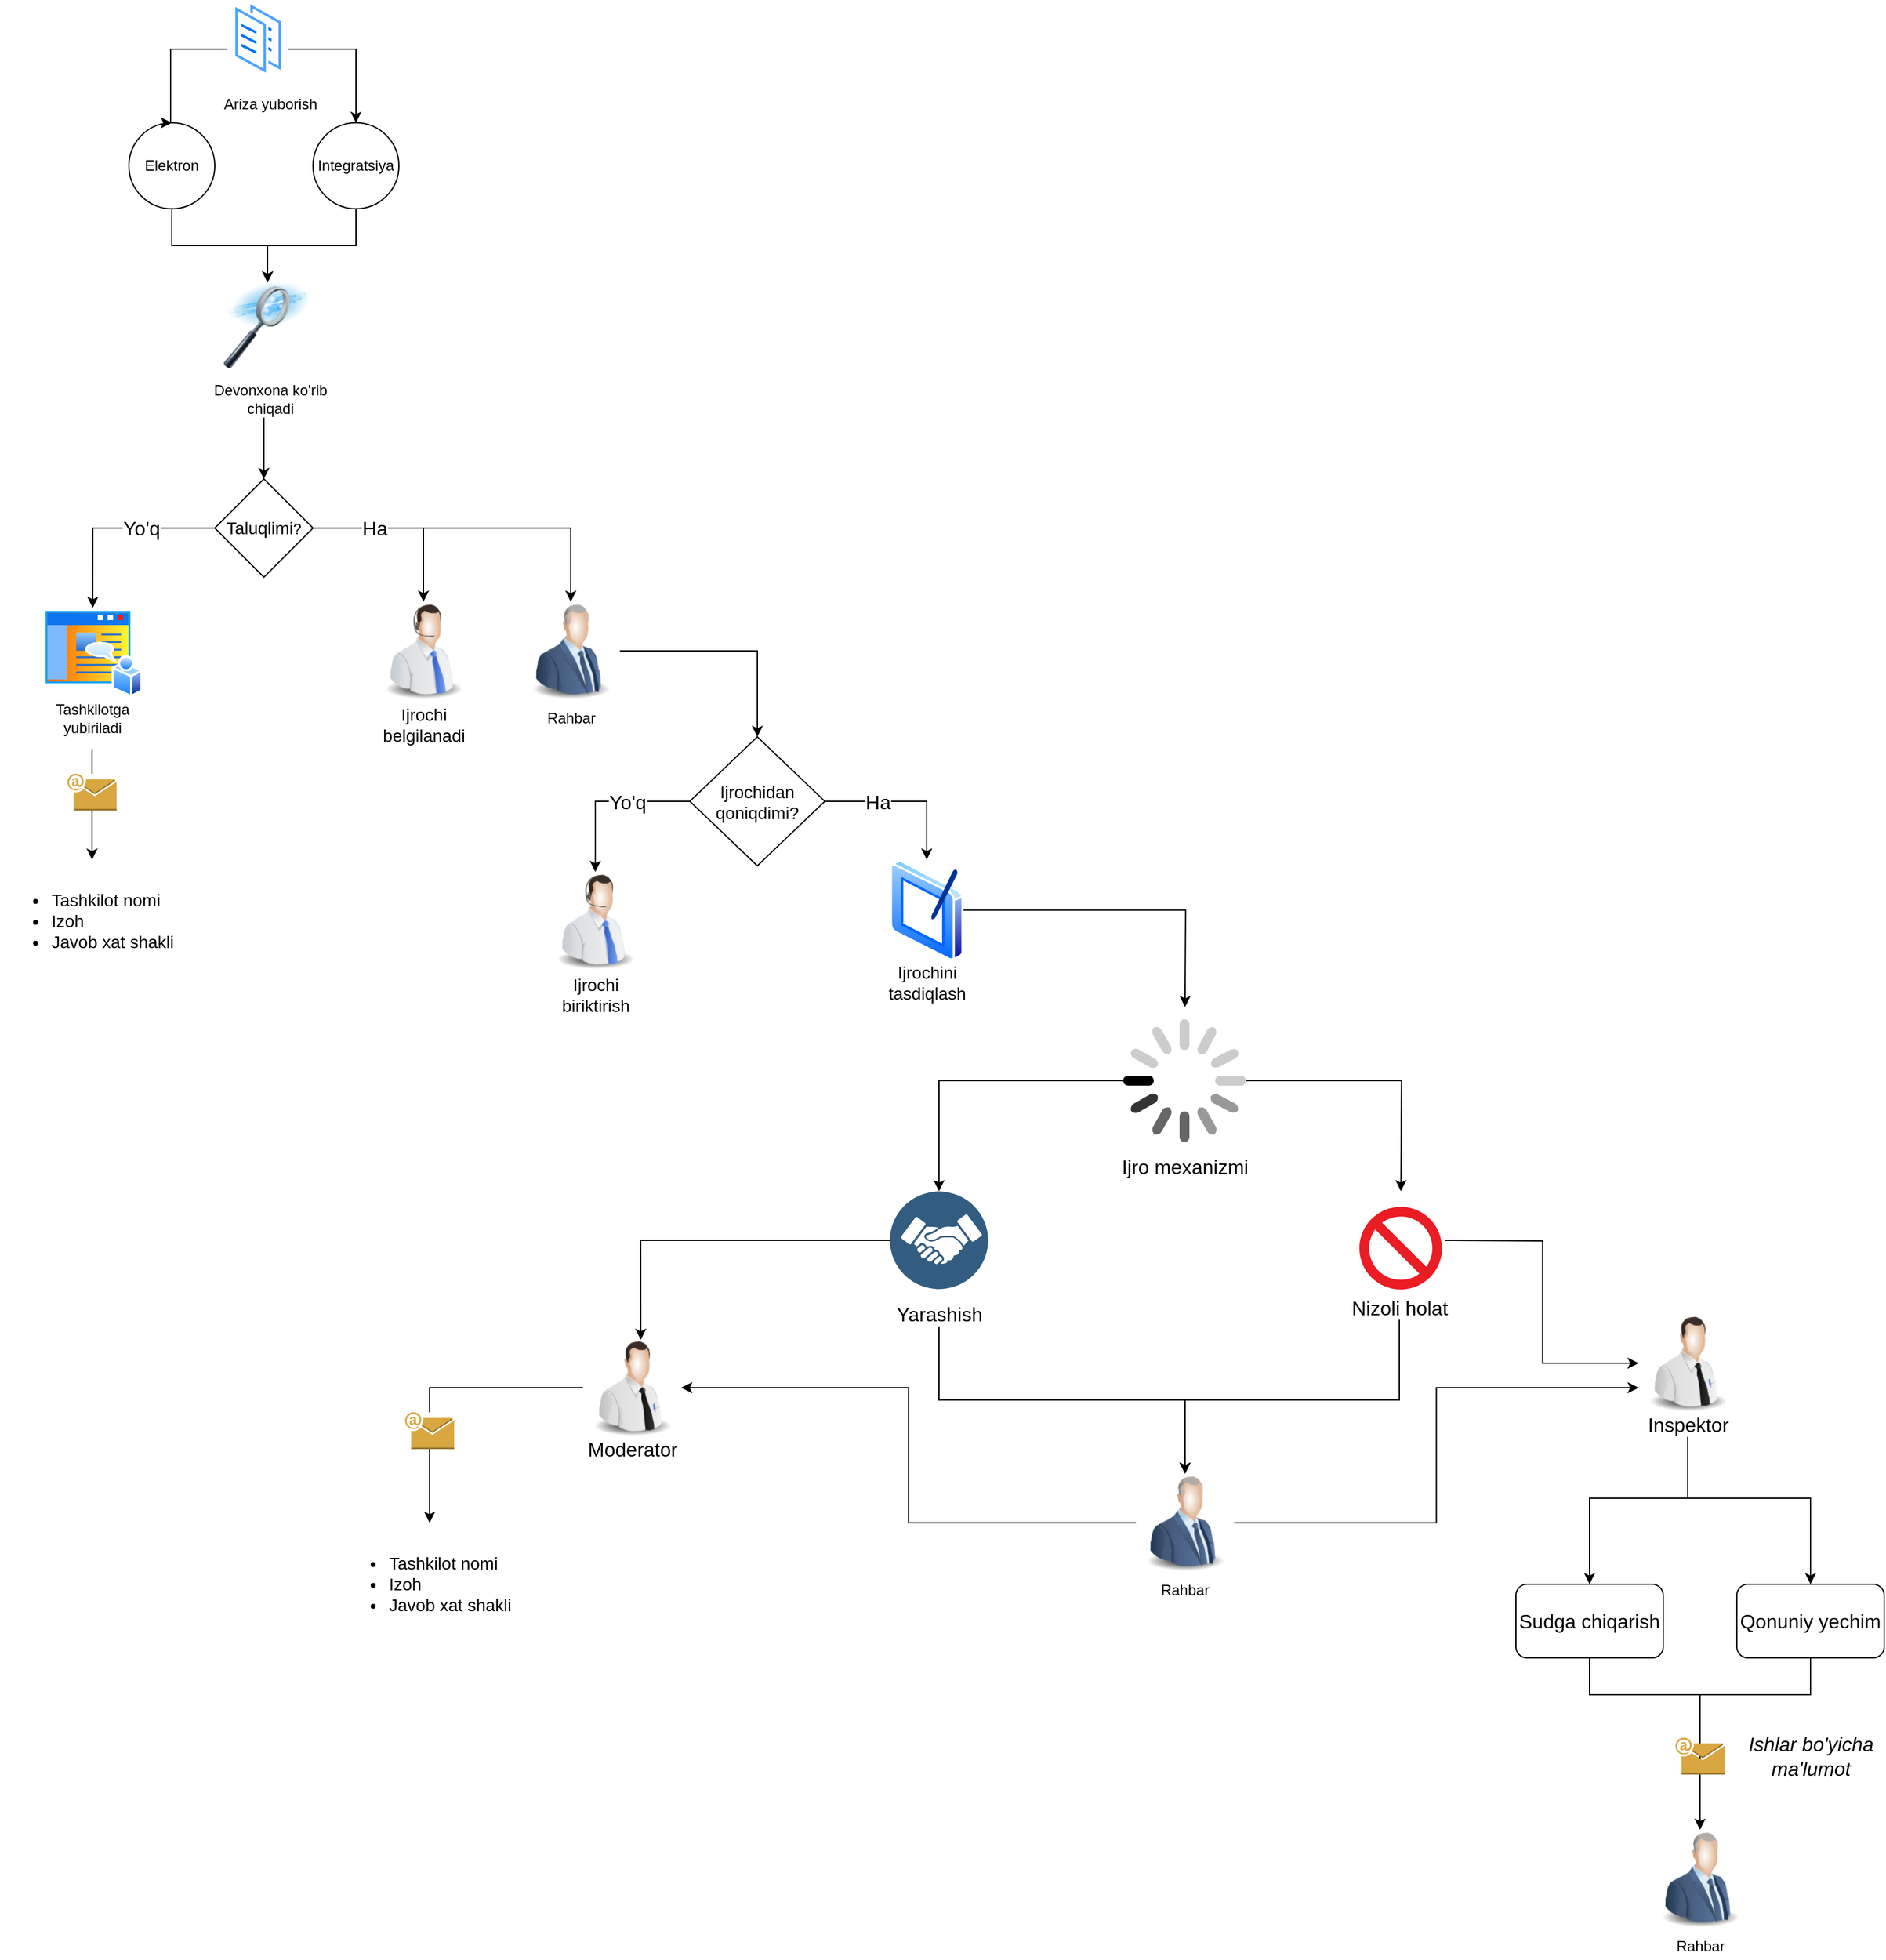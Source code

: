 <mxfile version="16.2.4" type="github">
  <diagram id="izQaTOXjgwaBBo5ZslY1" name="Page-1">
    <mxGraphModel dx="2844" dy="1544" grid="1" gridSize="10" guides="1" tooltips="1" connect="1" arrows="1" fold="1" page="1" pageScale="1" pageWidth="827" pageHeight="1169" math="0" shadow="0">
      <root>
        <mxCell id="0" />
        <mxCell id="1" parent="0" />
        <mxCell id="kGSz1jBk9-SvVaWSlKX9-3" value="" style="group" vertex="1" connectable="0" parent="1">
          <mxGeometry x="310" y="30" width="120" height="100" as="geometry" />
        </mxCell>
        <mxCell id="kGSz1jBk9-SvVaWSlKX9-1" value="" style="aspect=fixed;perimeter=ellipsePerimeter;html=1;align=center;shadow=0;dashed=0;spacingTop=3;image;image=img/lib/active_directory/documents.svg;" vertex="1" parent="kGSz1jBk9-SvVaWSlKX9-3">
          <mxGeometry x="34.667" width="41.25" height="62.5" as="geometry" />
        </mxCell>
        <mxCell id="kGSz1jBk9-SvVaWSlKX9-2" value="Ariza yuborish" style="text;html=1;align=center;verticalAlign=middle;resizable=0;points=[];autosize=1;strokeColor=none;fillColor=none;" vertex="1" parent="kGSz1jBk9-SvVaWSlKX9-3">
          <mxGeometry x="20" y="75" width="90" height="20" as="geometry" />
        </mxCell>
        <mxCell id="kGSz1jBk9-SvVaWSlKX9-6" value="" style="group" vertex="1" connectable="0" parent="1">
          <mxGeometry x="260" y="130" width="220" height="70" as="geometry" />
        </mxCell>
        <mxCell id="kGSz1jBk9-SvVaWSlKX9-4" value="Elektron" style="ellipse;whiteSpace=wrap;html=1;" vertex="1" parent="kGSz1jBk9-SvVaWSlKX9-6">
          <mxGeometry width="70" height="70" as="geometry" />
        </mxCell>
        <mxCell id="kGSz1jBk9-SvVaWSlKX9-5" value="Integratsiya" style="ellipse;whiteSpace=wrap;html=1;" vertex="1" parent="kGSz1jBk9-SvVaWSlKX9-6">
          <mxGeometry x="150" width="70" height="70" as="geometry" />
        </mxCell>
        <mxCell id="kGSz1jBk9-SvVaWSlKX9-7" style="edgeStyle=orthogonalEdgeStyle;rounded=0;orthogonalLoop=1;jettySize=auto;html=1;entryX=0.5;entryY=0;entryDx=0;entryDy=0;" edge="1" parent="1" target="kGSz1jBk9-SvVaWSlKX9-4">
          <mxGeometry relative="1" as="geometry">
            <mxPoint x="340" y="70" as="sourcePoint" />
            <Array as="points">
              <mxPoint x="340" y="70" />
              <mxPoint x="294" y="70" />
            </Array>
          </mxGeometry>
        </mxCell>
        <mxCell id="kGSz1jBk9-SvVaWSlKX9-8" style="edgeStyle=orthogonalEdgeStyle;rounded=0;orthogonalLoop=1;jettySize=auto;html=1;entryX=0.5;entryY=0;entryDx=0;entryDy=0;" edge="1" parent="1" target="kGSz1jBk9-SvVaWSlKX9-5">
          <mxGeometry relative="1" as="geometry">
            <mxPoint x="450" y="140" as="targetPoint" />
            <mxPoint x="390" y="70" as="sourcePoint" />
            <Array as="points">
              <mxPoint x="445" y="70" />
            </Array>
          </mxGeometry>
        </mxCell>
        <mxCell id="kGSz1jBk9-SvVaWSlKX9-11" value="" style="group" vertex="1" connectable="0" parent="1">
          <mxGeometry x="320" y="260" width="110" height="110" as="geometry" />
        </mxCell>
        <mxCell id="kGSz1jBk9-SvVaWSlKX9-9" value="" style="image;html=1;image=img/lib/clip_art/computers/Data_Filtering_128x128.png" vertex="1" parent="kGSz1jBk9-SvVaWSlKX9-11">
          <mxGeometry x="10" width="86" height="70" as="geometry" />
        </mxCell>
        <mxCell id="kGSz1jBk9-SvVaWSlKX9-10" value="Devonxona ko&#39;rib&lt;br&gt;chiqadi" style="text;html=1;align=center;verticalAlign=middle;resizable=0;points=[];autosize=1;strokeColor=none;fillColor=none;" vertex="1" parent="kGSz1jBk9-SvVaWSlKX9-11">
          <mxGeometry y="80" width="110" height="30" as="geometry" />
        </mxCell>
        <mxCell id="kGSz1jBk9-SvVaWSlKX9-13" style="edgeStyle=orthogonalEdgeStyle;rounded=0;orthogonalLoop=1;jettySize=auto;html=1;entryX=0.5;entryY=0;entryDx=0;entryDy=0;" edge="1" parent="1" source="kGSz1jBk9-SvVaWSlKX9-5" target="kGSz1jBk9-SvVaWSlKX9-9">
          <mxGeometry relative="1" as="geometry">
            <Array as="points">
              <mxPoint x="445" y="230" />
              <mxPoint x="373" y="230" />
            </Array>
          </mxGeometry>
        </mxCell>
        <mxCell id="kGSz1jBk9-SvVaWSlKX9-14" style="edgeStyle=orthogonalEdgeStyle;rounded=0;orthogonalLoop=1;jettySize=auto;html=1;entryX=0.5;entryY=0;entryDx=0;entryDy=0;" edge="1" parent="1" source="kGSz1jBk9-SvVaWSlKX9-4" target="kGSz1jBk9-SvVaWSlKX9-9">
          <mxGeometry relative="1" as="geometry">
            <Array as="points">
              <mxPoint x="295" y="230" />
              <mxPoint x="373" y="230" />
            </Array>
          </mxGeometry>
        </mxCell>
        <mxCell id="kGSz1jBk9-SvVaWSlKX9-22" style="edgeStyle=orthogonalEdgeStyle;rounded=0;orthogonalLoop=1;jettySize=auto;html=1;entryX=0.5;entryY=0;entryDx=0;entryDy=0;" edge="1" parent="1" source="kGSz1jBk9-SvVaWSlKX9-15" target="kGSz1jBk9-SvVaWSlKX9-17">
          <mxGeometry relative="1" as="geometry" />
        </mxCell>
        <mxCell id="kGSz1jBk9-SvVaWSlKX9-25" value="Yo&#39;q" style="edgeLabel;html=1;align=center;verticalAlign=middle;resizable=0;points=[];fontSize=16;" vertex="1" connectable="0" parent="kGSz1jBk9-SvVaWSlKX9-22">
          <mxGeometry x="0.404" y="1" relative="1" as="geometry">
            <mxPoint x="38" y="-16" as="offset" />
          </mxGeometry>
        </mxCell>
        <mxCell id="kGSz1jBk9-SvVaWSlKX9-23" style="edgeStyle=orthogonalEdgeStyle;rounded=0;orthogonalLoop=1;jettySize=auto;html=1;entryX=0.5;entryY=0;entryDx=0;entryDy=0;" edge="1" parent="1" source="kGSz1jBk9-SvVaWSlKX9-15" target="kGSz1jBk9-SvVaWSlKX9-16">
          <mxGeometry relative="1" as="geometry" />
        </mxCell>
        <mxCell id="kGSz1jBk9-SvVaWSlKX9-31" style="edgeStyle=orthogonalEdgeStyle;rounded=0;orthogonalLoop=1;jettySize=auto;html=1;entryX=0.5;entryY=0;entryDx=0;entryDy=0;fontSize=14;" edge="1" parent="1" source="kGSz1jBk9-SvVaWSlKX9-15" target="kGSz1jBk9-SvVaWSlKX9-29">
          <mxGeometry relative="1" as="geometry" />
        </mxCell>
        <mxCell id="kGSz1jBk9-SvVaWSlKX9-32" value="Ha" style="edgeLabel;html=1;align=center;verticalAlign=middle;resizable=0;points=[];fontSize=16;" vertex="1" connectable="0" parent="kGSz1jBk9-SvVaWSlKX9-31">
          <mxGeometry x="-0.267" y="-3" relative="1" as="geometry">
            <mxPoint x="-5" y="-3" as="offset" />
          </mxGeometry>
        </mxCell>
        <mxCell id="kGSz1jBk9-SvVaWSlKX9-15" value="&lt;font style=&quot;font-size: 14px&quot;&gt;Taluqlimi&lt;/font&gt;?" style="rhombus;whiteSpace=wrap;html=1;" vertex="1" parent="1">
          <mxGeometry x="330" y="420" width="80" height="80" as="geometry" />
        </mxCell>
        <mxCell id="kGSz1jBk9-SvVaWSlKX9-34" style="edgeStyle=orthogonalEdgeStyle;rounded=0;orthogonalLoop=1;jettySize=auto;html=1;entryX=0.5;entryY=0;entryDx=0;entryDy=0;fontSize=14;startArrow=none;" edge="1" parent="1" source="kGSz1jBk9-SvVaWSlKX9-36" target="kGSz1jBk9-SvVaWSlKX9-33">
          <mxGeometry relative="1" as="geometry">
            <mxPoint x="230" y="640" as="sourcePoint" />
          </mxGeometry>
        </mxCell>
        <mxCell id="kGSz1jBk9-SvVaWSlKX9-17" value="" style="aspect=fixed;perimeter=ellipsePerimeter;html=1;align=center;shadow=0;dashed=0;spacingTop=3;image;image=img/lib/active_directory/home_page.svg;" vertex="1" parent="1">
          <mxGeometry x="190" y="525" width="81.11" height="73" as="geometry" />
        </mxCell>
        <mxCell id="kGSz1jBk9-SvVaWSlKX9-18" value="Tashkilotga &lt;br&gt;yubiriladi" style="text;html=1;align=center;verticalAlign=middle;resizable=0;points=[];autosize=1;strokeColor=none;fillColor=none;" vertex="1" parent="1">
          <mxGeometry x="190" y="600" width="80" height="30" as="geometry" />
        </mxCell>
        <mxCell id="kGSz1jBk9-SvVaWSlKX9-21" value="" style="group" vertex="1" connectable="0" parent="1">
          <mxGeometry x="580" y="520" width="80" height="105" as="geometry" />
        </mxCell>
        <mxCell id="kGSz1jBk9-SvVaWSlKX9-16" value="" style="image;html=1;image=img/lib/clip_art/people/Suit_Man_Blue_128x128.png" vertex="1" parent="kGSz1jBk9-SvVaWSlKX9-21">
          <mxGeometry width="80" height="80" as="geometry" />
        </mxCell>
        <mxCell id="kGSz1jBk9-SvVaWSlKX9-19" value="Rahbar" style="text;html=1;align=center;verticalAlign=middle;resizable=0;points=[];autosize=1;strokeColor=none;fillColor=none;" vertex="1" parent="kGSz1jBk9-SvVaWSlKX9-21">
          <mxGeometry x="15" y="85" width="50" height="20" as="geometry" />
        </mxCell>
        <mxCell id="kGSz1jBk9-SvVaWSlKX9-26" style="edgeStyle=orthogonalEdgeStyle;rounded=0;orthogonalLoop=1;jettySize=auto;html=1;entryX=0.5;entryY=0;entryDx=0;entryDy=0;" edge="1" parent="1" source="kGSz1jBk9-SvVaWSlKX9-10" target="kGSz1jBk9-SvVaWSlKX9-15">
          <mxGeometry relative="1" as="geometry">
            <Array as="points">
              <mxPoint x="370" y="380" />
              <mxPoint x="370" y="380" />
            </Array>
          </mxGeometry>
        </mxCell>
        <mxCell id="kGSz1jBk9-SvVaWSlKX9-30" value="" style="group" vertex="1" connectable="0" parent="1">
          <mxGeometry x="460" y="520" width="80" height="120" as="geometry" />
        </mxCell>
        <mxCell id="kGSz1jBk9-SvVaWSlKX9-28" value="Ijrochi &lt;br&gt;belgilanadi" style="text;html=1;align=center;verticalAlign=middle;resizable=0;points=[];autosize=1;strokeColor=none;fillColor=none;fontSize=14;" vertex="1" parent="kGSz1jBk9-SvVaWSlKX9-30">
          <mxGeometry y="80" width="80" height="40" as="geometry" />
        </mxCell>
        <mxCell id="kGSz1jBk9-SvVaWSlKX9-29" value="" style="image;html=1;image=img/lib/clip_art/people/Telesales_Man_128x128.png;fontSize=14;" vertex="1" parent="kGSz1jBk9-SvVaWSlKX9-30">
          <mxGeometry width="80" height="80" as="geometry" />
        </mxCell>
        <mxCell id="kGSz1jBk9-SvVaWSlKX9-33" value="&lt;ul&gt;&lt;li&gt;Tashkilot nomi&lt;/li&gt;&lt;li&gt;&lt;span&gt;Izoh&lt;/span&gt;&lt;/li&gt;&lt;li&gt;&lt;span&gt;Javob xat shakli&lt;/span&gt;&lt;br&gt;&lt;/li&gt;&lt;/ul&gt;" style="text;strokeColor=none;fillColor=none;html=1;whiteSpace=wrap;verticalAlign=middle;overflow=hidden;fontSize=14;" vertex="1" parent="1">
          <mxGeometry x="155" y="730" width="150" height="100" as="geometry" />
        </mxCell>
        <mxCell id="kGSz1jBk9-SvVaWSlKX9-36" value="" style="outlineConnect=0;dashed=0;verticalLabelPosition=bottom;verticalAlign=top;align=center;html=1;shape=mxgraph.aws3.email;fillColor=#D9A741;gradientColor=none;fontSize=14;" vertex="1" parent="1">
          <mxGeometry x="210" y="660" width="40" height="30" as="geometry" />
        </mxCell>
        <mxCell id="kGSz1jBk9-SvVaWSlKX9-37" value="" style="edgeStyle=orthogonalEdgeStyle;rounded=0;orthogonalLoop=1;jettySize=auto;html=1;entryX=0.5;entryY=0;entryDx=0;entryDy=0;fontSize=14;endArrow=none;" edge="1" parent="1" target="kGSz1jBk9-SvVaWSlKX9-36">
          <mxGeometry relative="1" as="geometry">
            <mxPoint x="230" y="640" as="sourcePoint" />
            <mxPoint x="230" y="730" as="targetPoint" />
          </mxGeometry>
        </mxCell>
        <mxCell id="kGSz1jBk9-SvVaWSlKX9-51" style="edgeStyle=orthogonalEdgeStyle;rounded=0;orthogonalLoop=1;jettySize=auto;html=1;entryX=0.5;entryY=0;entryDx=0;entryDy=0;fontSize=14;" edge="1" parent="1" source="kGSz1jBk9-SvVaWSlKX9-40" target="kGSz1jBk9-SvVaWSlKX9-47">
          <mxGeometry relative="1" as="geometry" />
        </mxCell>
        <mxCell id="kGSz1jBk9-SvVaWSlKX9-53" value="Ha" style="edgeLabel;html=1;align=center;verticalAlign=middle;resizable=0;points=[];fontSize=16;" vertex="1" connectable="0" parent="kGSz1jBk9-SvVaWSlKX9-51">
          <mxGeometry x="-0.556" y="-1" relative="1" as="geometry">
            <mxPoint x="14" y="-1" as="offset" />
          </mxGeometry>
        </mxCell>
        <mxCell id="kGSz1jBk9-SvVaWSlKX9-52" style="edgeStyle=orthogonalEdgeStyle;rounded=0;orthogonalLoop=1;jettySize=auto;html=1;entryX=0.5;entryY=0;entryDx=0;entryDy=0;fontSize=14;" edge="1" parent="1" source="kGSz1jBk9-SvVaWSlKX9-40" target="kGSz1jBk9-SvVaWSlKX9-43">
          <mxGeometry relative="1" as="geometry" />
        </mxCell>
        <mxCell id="kGSz1jBk9-SvVaWSlKX9-54" value="Yo&#39;q" style="edgeLabel;html=1;align=center;verticalAlign=middle;resizable=0;points=[];fontSize=16;" vertex="1" connectable="0" parent="kGSz1jBk9-SvVaWSlKX9-52">
          <mxGeometry x="-0.242" relative="1" as="geometry">
            <mxPoint as="offset" />
          </mxGeometry>
        </mxCell>
        <mxCell id="kGSz1jBk9-SvVaWSlKX9-40" value="Ijrochidan qoniqdimi?" style="rhombus;whiteSpace=wrap;html=1;fontSize=14;" vertex="1" parent="1">
          <mxGeometry x="717" y="630" width="110" height="105" as="geometry" />
        </mxCell>
        <mxCell id="kGSz1jBk9-SvVaWSlKX9-41" value="" style="group" vertex="1" connectable="0" parent="1">
          <mxGeometry x="600" y="740" width="80" height="120" as="geometry" />
        </mxCell>
        <mxCell id="kGSz1jBk9-SvVaWSlKX9-42" value="Ijrochi &lt;br&gt;biriktirish" style="text;html=1;align=center;verticalAlign=middle;resizable=0;points=[];autosize=1;strokeColor=none;fillColor=none;fontSize=14;" vertex="1" parent="kGSz1jBk9-SvVaWSlKX9-41">
          <mxGeometry x="5" y="80" width="70" height="40" as="geometry" />
        </mxCell>
        <mxCell id="kGSz1jBk9-SvVaWSlKX9-43" value="" style="image;html=1;image=img/lib/clip_art/people/Telesales_Man_128x128.png;fontSize=14;" vertex="1" parent="kGSz1jBk9-SvVaWSlKX9-41">
          <mxGeometry width="80" height="80" as="geometry" />
        </mxCell>
        <mxCell id="kGSz1jBk9-SvVaWSlKX9-49" value="" style="group" vertex="1" connectable="0" parent="1">
          <mxGeometry x="870" y="730" width="80" height="120" as="geometry" />
        </mxCell>
        <mxCell id="kGSz1jBk9-SvVaWSlKX9-47" value="" style="aspect=fixed;perimeter=ellipsePerimeter;html=1;align=center;shadow=0;dashed=0;spacingTop=3;image;image=img/lib/active_directory/tablet_pc.svg;fontSize=14;" vertex="1" parent="kGSz1jBk9-SvVaWSlKX9-49">
          <mxGeometry x="10" width="60" height="82.19" as="geometry" />
        </mxCell>
        <mxCell id="kGSz1jBk9-SvVaWSlKX9-48" value="Ijrochini&lt;br&gt;tasdiqlash" style="text;html=1;align=center;verticalAlign=middle;resizable=0;points=[];autosize=1;strokeColor=none;fillColor=none;fontSize=14;" vertex="1" parent="kGSz1jBk9-SvVaWSlKX9-49">
          <mxGeometry y="80" width="80" height="40" as="geometry" />
        </mxCell>
        <mxCell id="kGSz1jBk9-SvVaWSlKX9-50" style="edgeStyle=orthogonalEdgeStyle;rounded=0;orthogonalLoop=1;jettySize=auto;html=1;entryX=0.5;entryY=0;entryDx=0;entryDy=0;fontSize=14;" edge="1" parent="1" source="kGSz1jBk9-SvVaWSlKX9-16" target="kGSz1jBk9-SvVaWSlKX9-40">
          <mxGeometry relative="1" as="geometry" />
        </mxCell>
        <mxCell id="kGSz1jBk9-SvVaWSlKX9-58" value="" style="group" vertex="1" connectable="0" parent="1">
          <mxGeometry x="1060" y="850" width="120.88" height="150" as="geometry" />
        </mxCell>
        <mxCell id="kGSz1jBk9-SvVaWSlKX9-56" value="Ijro mexanizmi&lt;br&gt;" style="text;html=1;align=center;verticalAlign=middle;resizable=0;points=[];autosize=1;strokeColor=none;fillColor=none;fontSize=16;" vertex="1" parent="kGSz1jBk9-SvVaWSlKX9-58">
          <mxGeometry y="120" width="120" height="20" as="geometry" />
        </mxCell>
        <mxCell id="kGSz1jBk9-SvVaWSlKX9-60" value="" style="html=1;verticalLabelPosition=bottom;labelBackgroundColor=#ffffff;verticalAlign=top;shadow=0;dashed=0;strokeWidth=2;shape=mxgraph.ios7.misc.loading_circle;fontSize=16;" vertex="1" parent="kGSz1jBk9-SvVaWSlKX9-58">
          <mxGeometry x="10" y="10" width="100" height="100" as="geometry" />
        </mxCell>
        <mxCell id="kGSz1jBk9-SvVaWSlKX9-59" style="edgeStyle=orthogonalEdgeStyle;rounded=0;orthogonalLoop=1;jettySize=auto;html=1;fontSize=16;" edge="1" parent="1" source="kGSz1jBk9-SvVaWSlKX9-47">
          <mxGeometry relative="1" as="geometry">
            <mxPoint x="1120.44" y="850" as="targetPoint" />
          </mxGeometry>
        </mxCell>
        <mxCell id="kGSz1jBk9-SvVaWSlKX9-65" value="" style="group" vertex="1" connectable="0" parent="1">
          <mxGeometry x="1080.44" y="1230" width="80" height="105" as="geometry" />
        </mxCell>
        <mxCell id="kGSz1jBk9-SvVaWSlKX9-66" value="" style="image;html=1;image=img/lib/clip_art/people/Suit_Man_Blue_128x128.png" vertex="1" parent="kGSz1jBk9-SvVaWSlKX9-65">
          <mxGeometry width="80" height="80" as="geometry" />
        </mxCell>
        <mxCell id="kGSz1jBk9-SvVaWSlKX9-67" value="Rahbar" style="text;html=1;align=center;verticalAlign=middle;resizable=0;points=[];autosize=1;strokeColor=none;fillColor=none;" vertex="1" parent="kGSz1jBk9-SvVaWSlKX9-65">
          <mxGeometry x="15" y="85" width="50" height="20" as="geometry" />
        </mxCell>
        <mxCell id="kGSz1jBk9-SvVaWSlKX9-68" style="edgeStyle=orthogonalEdgeStyle;rounded=0;orthogonalLoop=1;jettySize=auto;html=1;entryX=0.5;entryY=0;entryDx=0;entryDy=0;fontSize=16;" edge="1" parent="1" source="kGSz1jBk9-SvVaWSlKX9-60" target="kGSz1jBk9-SvVaWSlKX9-61">
          <mxGeometry relative="1" as="geometry" />
        </mxCell>
        <mxCell id="kGSz1jBk9-SvVaWSlKX9-69" style="edgeStyle=orthogonalEdgeStyle;rounded=0;orthogonalLoop=1;jettySize=auto;html=1;fontSize=16;" edge="1" parent="1" source="kGSz1jBk9-SvVaWSlKX9-60">
          <mxGeometry relative="1" as="geometry">
            <mxPoint x="1296.3" y="1000" as="targetPoint" />
          </mxGeometry>
        </mxCell>
        <mxCell id="kGSz1jBk9-SvVaWSlKX9-70" value="" style="group" vertex="1" connectable="0" parent="1">
          <mxGeometry x="880" y="1000" width="85" height="110" as="geometry" />
        </mxCell>
        <mxCell id="kGSz1jBk9-SvVaWSlKX9-61" value="" style="aspect=fixed;perimeter=ellipsePerimeter;html=1;align=center;shadow=0;dashed=0;fontColor=#4277BB;labelBackgroundColor=#ffffff;fontSize=12;spacingTop=3;image;image=img/lib/ibm/blockchain/membership_services_provider_api.svg;" vertex="1" parent="kGSz1jBk9-SvVaWSlKX9-70">
          <mxGeometry width="80" height="80" as="geometry" />
        </mxCell>
        <mxCell id="kGSz1jBk9-SvVaWSlKX9-64" value="Yarashish" style="text;html=1;align=center;verticalAlign=middle;resizable=0;points=[];autosize=1;strokeColor=none;fillColor=none;fontSize=16;" vertex="1" parent="kGSz1jBk9-SvVaWSlKX9-70">
          <mxGeometry x="-5" y="90" width="90" height="20" as="geometry" />
        </mxCell>
        <mxCell id="kGSz1jBk9-SvVaWSlKX9-72" value="" style="group" vertex="1" connectable="0" parent="1">
          <mxGeometry x="1240" y="1000" width="110" height="110" as="geometry" />
        </mxCell>
        <mxCell id="kGSz1jBk9-SvVaWSlKX9-63" value="Nizoli holat" style="text;html=1;align=center;verticalAlign=middle;resizable=0;points=[];autosize=1;strokeColor=none;fillColor=none;fontSize=16;" vertex="1" parent="kGSz1jBk9-SvVaWSlKX9-72">
          <mxGeometry x="10" y="84.615" width="90" height="20" as="geometry" />
        </mxCell>
        <mxCell id="kGSz1jBk9-SvVaWSlKX9-85" value="" style="sketch=0;aspect=fixed;pointerEvents=1;shadow=0;dashed=0;html=1;strokeColor=none;labelPosition=center;verticalLabelPosition=bottom;verticalAlign=top;align=center;shape=mxgraph.mscae.enterprise.not_allowed;fillColor=#EA1C24;fontSize=16;" vertex="1" parent="kGSz1jBk9-SvVaWSlKX9-72">
          <mxGeometry x="22.5" y="12.69" width="67.31" height="67.31" as="geometry" />
        </mxCell>
        <mxCell id="kGSz1jBk9-SvVaWSlKX9-74" value="&lt;ul&gt;&lt;li&gt;Tashkilot nomi&lt;/li&gt;&lt;li&gt;&lt;span&gt;Izoh&lt;/span&gt;&lt;/li&gt;&lt;li&gt;&lt;span&gt;Javob xat shakli&lt;/span&gt;&lt;br&gt;&lt;/li&gt;&lt;/ul&gt;" style="text;strokeColor=none;fillColor=none;html=1;whiteSpace=wrap;verticalAlign=middle;overflow=hidden;fontSize=14;" vertex="1" parent="1">
          <mxGeometry x="430" y="1270" width="150" height="100" as="geometry" />
        </mxCell>
        <mxCell id="kGSz1jBk9-SvVaWSlKX9-78" style="edgeStyle=orthogonalEdgeStyle;rounded=0;orthogonalLoop=1;jettySize=auto;html=1;entryX=0.5;entryY=0;entryDx=0;entryDy=0;fontSize=16;" edge="1" parent="1" source="kGSz1jBk9-SvVaWSlKX9-63" target="kGSz1jBk9-SvVaWSlKX9-66">
          <mxGeometry relative="1" as="geometry">
            <Array as="points">
              <mxPoint x="1295" y="1170" />
              <mxPoint x="1120" y="1170" />
            </Array>
          </mxGeometry>
        </mxCell>
        <mxCell id="kGSz1jBk9-SvVaWSlKX9-79" style="edgeStyle=orthogonalEdgeStyle;rounded=0;orthogonalLoop=1;jettySize=auto;html=1;fontSize=16;entryX=0.5;entryY=0;entryDx=0;entryDy=0;" edge="1" parent="1" source="kGSz1jBk9-SvVaWSlKX9-64" target="kGSz1jBk9-SvVaWSlKX9-66">
          <mxGeometry relative="1" as="geometry">
            <mxPoint x="1120" y="1190" as="targetPoint" />
            <Array as="points">
              <mxPoint x="920" y="1170" />
              <mxPoint x="1120" y="1170" />
            </Array>
          </mxGeometry>
        </mxCell>
        <mxCell id="kGSz1jBk9-SvVaWSlKX9-82" value="" style="group" vertex="1" connectable="0" parent="1">
          <mxGeometry x="1490" y="1100" width="80" height="100" as="geometry" />
        </mxCell>
        <mxCell id="kGSz1jBk9-SvVaWSlKX9-80" value="" style="image;html=1;image=img/lib/clip_art/people/Tech_Man_128x128.png;fontSize=16;" vertex="1" parent="kGSz1jBk9-SvVaWSlKX9-82">
          <mxGeometry width="80" height="80" as="geometry" />
        </mxCell>
        <mxCell id="kGSz1jBk9-SvVaWSlKX9-81" value="Inspektor" style="text;html=1;align=center;verticalAlign=middle;resizable=0;points=[];autosize=1;strokeColor=none;fillColor=none;fontSize=16;" vertex="1" parent="kGSz1jBk9-SvVaWSlKX9-82">
          <mxGeometry y="80" width="80" height="20" as="geometry" />
        </mxCell>
        <mxCell id="kGSz1jBk9-SvVaWSlKX9-83" style="edgeStyle=orthogonalEdgeStyle;rounded=0;orthogonalLoop=1;jettySize=auto;html=1;entryX=0;entryY=0.5;entryDx=0;entryDy=0;fontSize=16;" edge="1" parent="1" target="kGSz1jBk9-SvVaWSlKX9-80">
          <mxGeometry relative="1" as="geometry">
            <mxPoint x="1332.5" y="1040" as="sourcePoint" />
          </mxGeometry>
        </mxCell>
        <mxCell id="kGSz1jBk9-SvVaWSlKX9-86" value="" style="group" vertex="1" connectable="0" parent="1">
          <mxGeometry x="630" y="1120" width="85" height="100" as="geometry" />
        </mxCell>
        <mxCell id="kGSz1jBk9-SvVaWSlKX9-87" value="" style="image;html=1;image=img/lib/clip_art/people/Tech_Man_128x128.png;fontSize=16;" vertex="1" parent="kGSz1jBk9-SvVaWSlKX9-86">
          <mxGeometry width="80" height="80" as="geometry" />
        </mxCell>
        <mxCell id="kGSz1jBk9-SvVaWSlKX9-88" value="Moderator" style="text;html=1;align=center;verticalAlign=middle;resizable=0;points=[];autosize=1;strokeColor=none;fillColor=none;fontSize=16;" vertex="1" parent="kGSz1jBk9-SvVaWSlKX9-86">
          <mxGeometry x="-5" y="80" width="90" height="20" as="geometry" />
        </mxCell>
        <mxCell id="kGSz1jBk9-SvVaWSlKX9-89" style="edgeStyle=orthogonalEdgeStyle;rounded=0;orthogonalLoop=1;jettySize=auto;html=1;entryX=0.588;entryY=0.013;entryDx=0;entryDy=0;entryPerimeter=0;fontSize=16;" edge="1" parent="1" source="kGSz1jBk9-SvVaWSlKX9-61" target="kGSz1jBk9-SvVaWSlKX9-87">
          <mxGeometry relative="1" as="geometry" />
        </mxCell>
        <mxCell id="kGSz1jBk9-SvVaWSlKX9-90" style="edgeStyle=orthogonalEdgeStyle;rounded=0;orthogonalLoop=1;jettySize=auto;html=1;entryX=1;entryY=0.5;entryDx=0;entryDy=0;fontSize=16;" edge="1" parent="1" source="kGSz1jBk9-SvVaWSlKX9-66" target="kGSz1jBk9-SvVaWSlKX9-87">
          <mxGeometry relative="1" as="geometry" />
        </mxCell>
        <mxCell id="kGSz1jBk9-SvVaWSlKX9-91" style="edgeStyle=orthogonalEdgeStyle;rounded=0;orthogonalLoop=1;jettySize=auto;html=1;entryX=0.5;entryY=0;entryDx=0;entryDy=0;fontSize=16;startArrow=none;" edge="1" parent="1" source="kGSz1jBk9-SvVaWSlKX9-76" target="kGSz1jBk9-SvVaWSlKX9-74">
          <mxGeometry relative="1" as="geometry" />
        </mxCell>
        <mxCell id="kGSz1jBk9-SvVaWSlKX9-76" value="" style="outlineConnect=0;dashed=0;verticalLabelPosition=bottom;verticalAlign=top;align=center;html=1;shape=mxgraph.aws3.email;fillColor=#D9A741;gradientColor=none;fontSize=14;" vertex="1" parent="1">
          <mxGeometry x="485" y="1180" width="40" height="30" as="geometry" />
        </mxCell>
        <mxCell id="kGSz1jBk9-SvVaWSlKX9-92" value="" style="edgeStyle=orthogonalEdgeStyle;rounded=0;orthogonalLoop=1;jettySize=auto;html=1;entryX=0.5;entryY=0;entryDx=0;entryDy=0;fontSize=16;endArrow=none;" edge="1" parent="1" source="kGSz1jBk9-SvVaWSlKX9-87" target="kGSz1jBk9-SvVaWSlKX9-76">
          <mxGeometry relative="1" as="geometry">
            <mxPoint x="630" y="1160" as="sourcePoint" />
            <mxPoint x="505" y="1270" as="targetPoint" />
          </mxGeometry>
        </mxCell>
        <mxCell id="kGSz1jBk9-SvVaWSlKX9-93" style="edgeStyle=orthogonalEdgeStyle;rounded=0;orthogonalLoop=1;jettySize=auto;html=1;entryX=0;entryY=0.75;entryDx=0;entryDy=0;fontSize=16;" edge="1" parent="1" source="kGSz1jBk9-SvVaWSlKX9-66" target="kGSz1jBk9-SvVaWSlKX9-80">
          <mxGeometry relative="1" as="geometry" />
        </mxCell>
        <mxCell id="kGSz1jBk9-SvVaWSlKX9-102" style="edgeStyle=orthogonalEdgeStyle;rounded=0;orthogonalLoop=1;jettySize=auto;html=1;entryX=0.5;entryY=0;entryDx=0;entryDy=0;fontSize=16;startArrow=none;" edge="1" parent="1" source="kGSz1jBk9-SvVaWSlKX9-103" target="kGSz1jBk9-SvVaWSlKX9-99">
          <mxGeometry relative="1" as="geometry">
            <Array as="points">
              <mxPoint x="1540" y="1410" />
              <mxPoint x="1540" y="1520" />
            </Array>
          </mxGeometry>
        </mxCell>
        <mxCell id="kGSz1jBk9-SvVaWSlKX9-94" value="Qonuniy yechim" style="rounded=1;whiteSpace=wrap;html=1;fontSize=16;" vertex="1" parent="1">
          <mxGeometry x="1570" y="1320" width="120" height="60" as="geometry" />
        </mxCell>
        <mxCell id="kGSz1jBk9-SvVaWSlKX9-95" value="Sudga chiqarish" style="rounded=1;whiteSpace=wrap;html=1;fontSize=16;" vertex="1" parent="1">
          <mxGeometry x="1390" y="1320" width="120" height="60" as="geometry" />
        </mxCell>
        <mxCell id="kGSz1jBk9-SvVaWSlKX9-96" style="edgeStyle=orthogonalEdgeStyle;rounded=0;orthogonalLoop=1;jettySize=auto;html=1;entryX=0.5;entryY=0;entryDx=0;entryDy=0;fontSize=16;" edge="1" parent="1" target="kGSz1jBk9-SvVaWSlKX9-95">
          <mxGeometry relative="1" as="geometry">
            <mxPoint x="1530" y="1200" as="sourcePoint" />
            <Array as="points">
              <mxPoint x="1530" y="1250" />
              <mxPoint x="1450" y="1250" />
            </Array>
          </mxGeometry>
        </mxCell>
        <mxCell id="kGSz1jBk9-SvVaWSlKX9-97" style="edgeStyle=orthogonalEdgeStyle;rounded=0;orthogonalLoop=1;jettySize=auto;html=1;entryX=0.5;entryY=0;entryDx=0;entryDy=0;fontSize=16;" edge="1" parent="1" target="kGSz1jBk9-SvVaWSlKX9-94">
          <mxGeometry relative="1" as="geometry">
            <mxPoint x="1530" y="1220" as="sourcePoint" />
            <Array as="points">
              <mxPoint x="1530" y="1250" />
              <mxPoint x="1630" y="1250" />
            </Array>
          </mxGeometry>
        </mxCell>
        <mxCell id="kGSz1jBk9-SvVaWSlKX9-98" value="" style="group" vertex="1" connectable="0" parent="1">
          <mxGeometry x="1500" y="1520" width="80" height="105" as="geometry" />
        </mxCell>
        <mxCell id="kGSz1jBk9-SvVaWSlKX9-99" value="" style="image;html=1;image=img/lib/clip_art/people/Suit_Man_Blue_128x128.png" vertex="1" parent="kGSz1jBk9-SvVaWSlKX9-98">
          <mxGeometry width="80" height="80" as="geometry" />
        </mxCell>
        <mxCell id="kGSz1jBk9-SvVaWSlKX9-100" value="Rahbar" style="text;html=1;align=center;verticalAlign=middle;resizable=0;points=[];autosize=1;strokeColor=none;fillColor=none;" vertex="1" parent="kGSz1jBk9-SvVaWSlKX9-98">
          <mxGeometry x="15" y="85" width="50" height="20" as="geometry" />
        </mxCell>
        <mxCell id="kGSz1jBk9-SvVaWSlKX9-104" value="" style="edgeStyle=orthogonalEdgeStyle;rounded=0;orthogonalLoop=1;jettySize=auto;html=1;entryX=0.5;entryY=0;entryDx=0;entryDy=0;fontSize=16;endArrow=none;" edge="1" parent="1" source="kGSz1jBk9-SvVaWSlKX9-95" target="kGSz1jBk9-SvVaWSlKX9-103">
          <mxGeometry relative="1" as="geometry">
            <mxPoint x="1450" y="1380" as="sourcePoint" />
            <mxPoint x="1540" y="1520" as="targetPoint" />
            <Array as="points">
              <mxPoint x="1450" y="1410" />
              <mxPoint x="1540" y="1410" />
            </Array>
          </mxGeometry>
        </mxCell>
        <mxCell id="kGSz1jBk9-SvVaWSlKX9-105" value="&lt;i&gt;Ishlar bo&#39;yicha &lt;br&gt;ma&#39;lumot&lt;/i&gt;" style="text;html=1;align=center;verticalAlign=middle;resizable=0;points=[];autosize=1;strokeColor=none;fillColor=none;fontSize=16;" vertex="1" parent="1">
          <mxGeometry x="1570" y="1440" width="120" height="40" as="geometry" />
        </mxCell>
        <mxCell id="kGSz1jBk9-SvVaWSlKX9-103" value="" style="outlineConnect=0;dashed=0;verticalLabelPosition=bottom;verticalAlign=top;align=center;html=1;shape=mxgraph.aws3.email;fillColor=#D9A741;gradientColor=none;fontSize=14;" vertex="1" parent="1">
          <mxGeometry x="1520" y="1445" width="40" height="30" as="geometry" />
        </mxCell>
        <mxCell id="kGSz1jBk9-SvVaWSlKX9-106" value="" style="edgeStyle=orthogonalEdgeStyle;rounded=0;orthogonalLoop=1;jettySize=auto;html=1;entryX=0.5;entryY=0;entryDx=0;entryDy=0;fontSize=16;endArrow=none;" edge="1" parent="1" source="kGSz1jBk9-SvVaWSlKX9-94" target="kGSz1jBk9-SvVaWSlKX9-103">
          <mxGeometry relative="1" as="geometry">
            <mxPoint x="1630" y="1380" as="sourcePoint" />
            <mxPoint x="1540" y="1520" as="targetPoint" />
            <Array as="points">
              <mxPoint x="1630" y="1410" />
            </Array>
          </mxGeometry>
        </mxCell>
      </root>
    </mxGraphModel>
  </diagram>
</mxfile>
